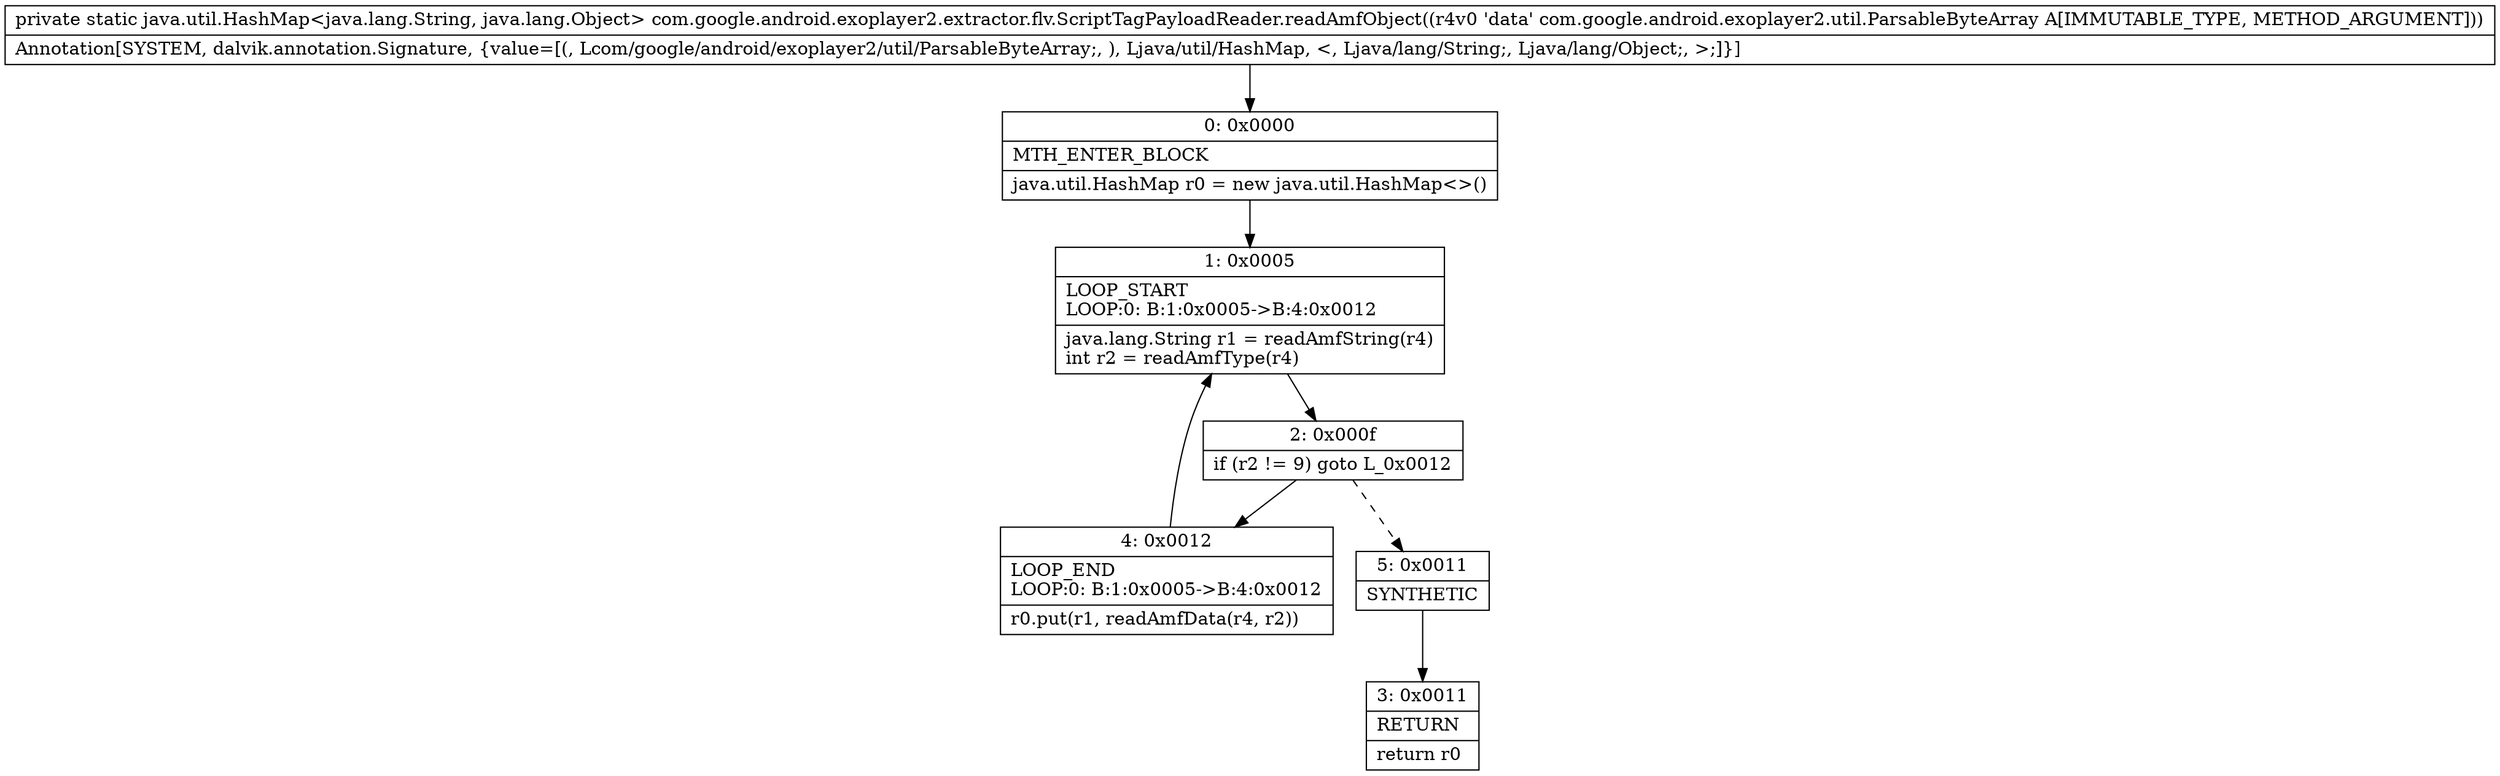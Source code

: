 digraph "CFG forcom.google.android.exoplayer2.extractor.flv.ScriptTagPayloadReader.readAmfObject(Lcom\/google\/android\/exoplayer2\/util\/ParsableByteArray;)Ljava\/util\/HashMap;" {
Node_0 [shape=record,label="{0\:\ 0x0000|MTH_ENTER_BLOCK\l|java.util.HashMap r0 = new java.util.HashMap\<\>()\l}"];
Node_1 [shape=record,label="{1\:\ 0x0005|LOOP_START\lLOOP:0: B:1:0x0005\-\>B:4:0x0012\l|java.lang.String r1 = readAmfString(r4)\lint r2 = readAmfType(r4)\l}"];
Node_2 [shape=record,label="{2\:\ 0x000f|if (r2 != 9) goto L_0x0012\l}"];
Node_3 [shape=record,label="{3\:\ 0x0011|RETURN\l|return r0\l}"];
Node_4 [shape=record,label="{4\:\ 0x0012|LOOP_END\lLOOP:0: B:1:0x0005\-\>B:4:0x0012\l|r0.put(r1, readAmfData(r4, r2))\l}"];
Node_5 [shape=record,label="{5\:\ 0x0011|SYNTHETIC\l}"];
MethodNode[shape=record,label="{private static java.util.HashMap\<java.lang.String, java.lang.Object\> com.google.android.exoplayer2.extractor.flv.ScriptTagPayloadReader.readAmfObject((r4v0 'data' com.google.android.exoplayer2.util.ParsableByteArray A[IMMUTABLE_TYPE, METHOD_ARGUMENT]))  | Annotation[SYSTEM, dalvik.annotation.Signature, \{value=[(, Lcom\/google\/android\/exoplayer2\/util\/ParsableByteArray;, ), Ljava\/util\/HashMap, \<, Ljava\/lang\/String;, Ljava\/lang\/Object;, \>;]\}]\l}"];
MethodNode -> Node_0;
Node_0 -> Node_1;
Node_1 -> Node_2;
Node_2 -> Node_4;
Node_2 -> Node_5[style=dashed];
Node_4 -> Node_1;
Node_5 -> Node_3;
}

